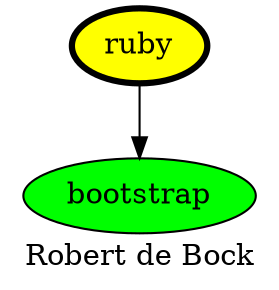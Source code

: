 digraph PhiloDilemma {
  label = "Robert de Bock" ;
  overlap=false
  {
    bootstrap [fillcolor=green style=filled]
    ruby [fillcolor=yellow style=filled penwidth=3]
  }
  ruby -> bootstrap
}
